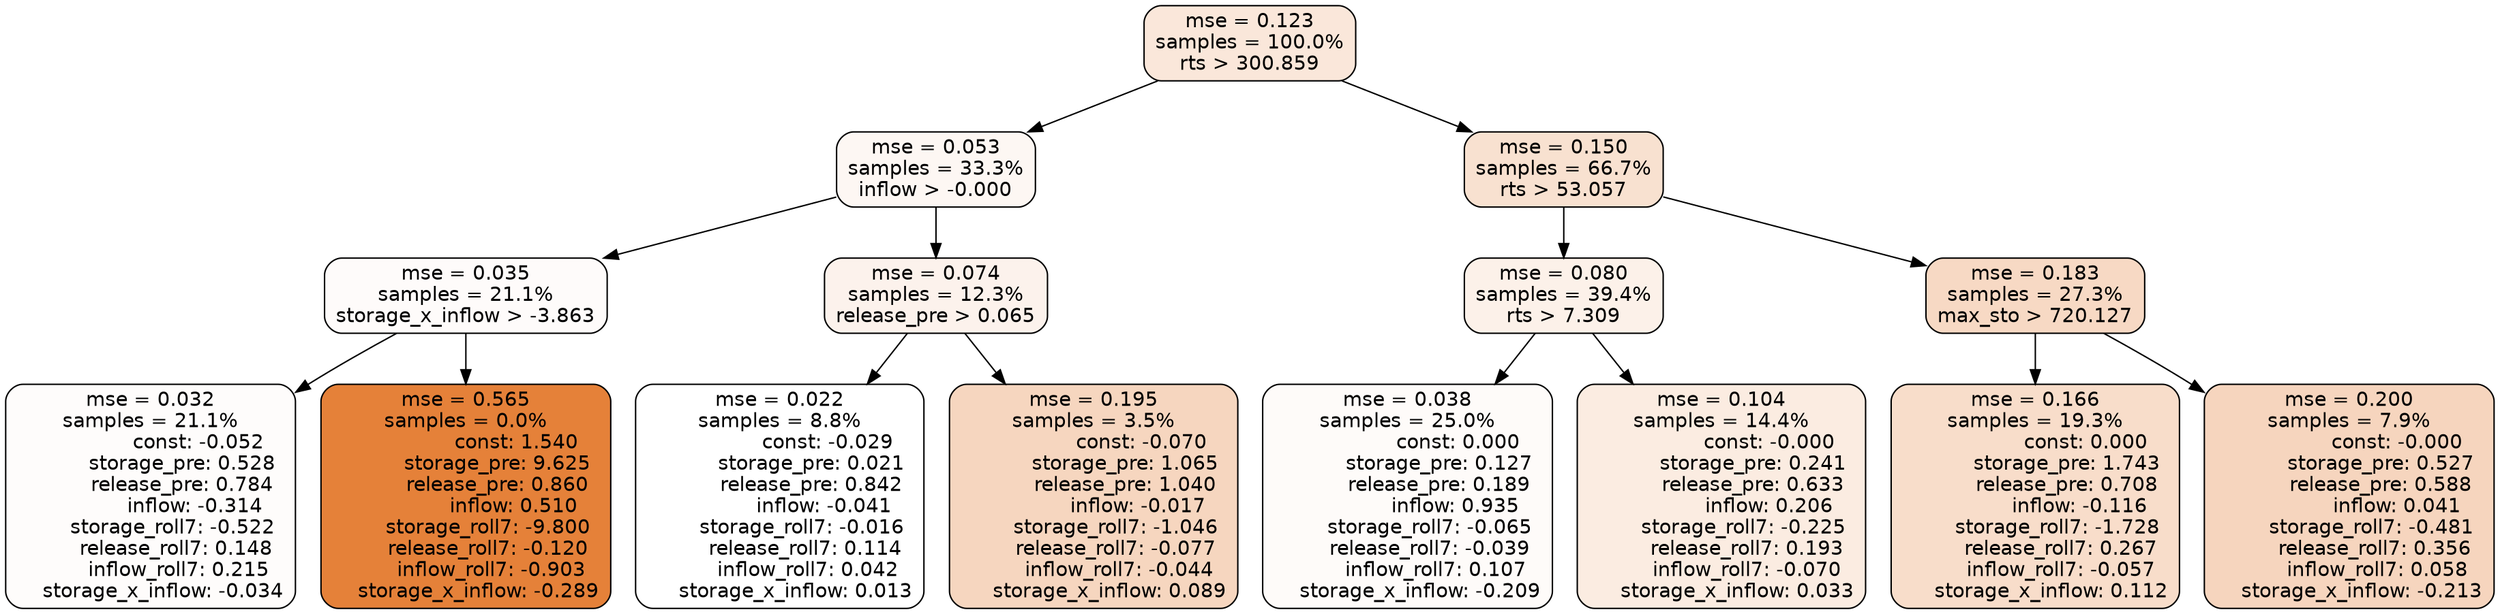 digraph tree {
node [shape=rectangle, style="filled, rounded", color="black", fontname=helvetica] ;
edge [fontname=helvetica] ;
	"0" [label="mse = 0.123
samples = 100.0%
rts > 300.859", fillcolor="#fae7da"]
	"8" [label="mse = 0.053
samples = 33.3%
inflow > -0.000", fillcolor="#fdf7f3"]
	"1" [label="mse = 0.150
samples = 66.7%
rts > 53.057", fillcolor="#f8e1d0"]
	"9" [label="mse = 0.035
samples = 21.1%
storage_x_inflow > -3.863", fillcolor="#fefbfa"]
	"12" [label="mse = 0.074
samples = 12.3%
release_pre > 0.065", fillcolor="#fcf2ec"]
	"2" [label="mse = 0.080
samples = 39.4%
rts > 7.309", fillcolor="#fcf1e9"]
	"5" [label="mse = 0.183
samples = 27.3%
max_sto > 720.127", fillcolor="#f7d9c4"]
	"11" [label="mse = 0.032
samples = 21.1%
               const: -0.052
          storage_pre: 0.528
          release_pre: 0.784
              inflow: -0.314
       storage_roll7: -0.522
        release_roll7: 0.148
         inflow_roll7: 0.215
    storage_x_inflow: -0.034", fillcolor="#fefcfb"]
	"10" [label="mse = 0.565
samples = 0.0%
                const: 1.540
          storage_pre: 9.625
          release_pre: 0.860
               inflow: 0.510
       storage_roll7: -9.800
       release_roll7: -0.120
        inflow_roll7: -0.903
    storage_x_inflow: -0.289", fillcolor="#e58139"]
	"13" [label="mse = 0.022
samples = 8.8%
               const: -0.029
          storage_pre: 0.021
          release_pre: 0.842
              inflow: -0.041
       storage_roll7: -0.016
        release_roll7: 0.114
         inflow_roll7: 0.042
     storage_x_inflow: 0.013", fillcolor="#ffffff"]
	"14" [label="mse = 0.195
samples = 3.5%
               const: -0.070
          storage_pre: 1.065
          release_pre: 1.040
              inflow: -0.017
       storage_roll7: -1.046
       release_roll7: -0.077
        inflow_roll7: -0.044
     storage_x_inflow: 0.089", fillcolor="#f6d6bf"]
	"3" [label="mse = 0.038
samples = 25.0%
                const: 0.000
          storage_pre: 0.127
          release_pre: 0.189
               inflow: 0.935
       storage_roll7: -0.065
       release_roll7: -0.039
         inflow_roll7: 0.107
    storage_x_inflow: -0.209", fillcolor="#fefbf9"]
	"4" [label="mse = 0.104
samples = 14.4%
               const: -0.000
          storage_pre: 0.241
          release_pre: 0.633
               inflow: 0.206
       storage_roll7: -0.225
        release_roll7: 0.193
        inflow_roll7: -0.070
     storage_x_inflow: 0.033", fillcolor="#fbece1"]
	"6" [label="mse = 0.166
samples = 19.3%
                const: 0.000
          storage_pre: 1.743
          release_pre: 0.708
              inflow: -0.116
       storage_roll7: -1.728
        release_roll7: 0.267
        inflow_roll7: -0.057
     storage_x_inflow: 0.112", fillcolor="#f8ddca"]
	"7" [label="mse = 0.200
samples = 7.9%
               const: -0.000
          storage_pre: 0.527
          release_pre: 0.588
               inflow: 0.041
       storage_roll7: -0.481
        release_roll7: 0.356
         inflow_roll7: 0.058
    storage_x_inflow: -0.213", fillcolor="#f6d5be"]

	"0" -> "1"
	"0" -> "8"
	"8" -> "9"
	"8" -> "12"
	"1" -> "2"
	"1" -> "5"
	"9" -> "10"
	"9" -> "11"
	"12" -> "13"
	"12" -> "14"
	"2" -> "3"
	"2" -> "4"
	"5" -> "6"
	"5" -> "7"
}